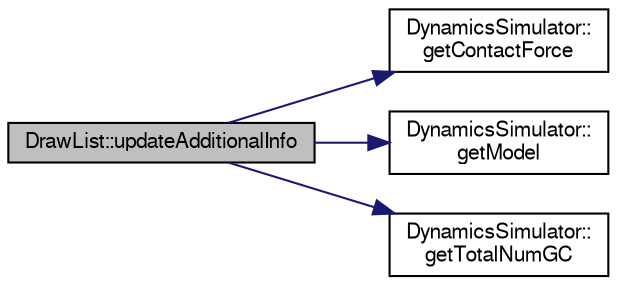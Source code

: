 digraph "DrawList::updateAdditionalInfo"
{
  edge [fontname="FreeSans",fontsize="10",labelfontname="FreeSans",labelfontsize="10"];
  node [fontname="FreeSans",fontsize="10",shape=record];
  rankdir="LR";
  Node1 [label="DrawList::updateAdditionalInfo",height=0.2,width=0.4,color="black", fillcolor="grey75", style="filled", fontcolor="black"];
  Node1 -> Node2 [color="midnightblue",fontsize="10",style="solid",fontname="FreeSans"];
  Node2 [label="DynamicsSimulator::\lgetContactForce",height=0.2,width=0.4,color="black", fillcolor="white", style="filled",URL="$d7/d9c/class_dynamics_simulator.html#a9afb9649511f0eb19f953bf470d80252"];
  Node1 -> Node3 [color="midnightblue",fontsize="10",style="solid",fontname="FreeSans"];
  Node3 [label="DynamicsSimulator::\lgetModel",height=0.2,width=0.4,color="black", fillcolor="white", style="filled",URL="$d7/d9c/class_dynamics_simulator.html#a560cb59e43a731fd2a8bb4f54b4086bd"];
  Node1 -> Node4 [color="midnightblue",fontsize="10",style="solid",fontname="FreeSans"];
  Node4 [label="DynamicsSimulator::\lgetTotalNumGC",height=0.2,width=0.4,color="black", fillcolor="white", style="filled",URL="$d7/d9c/class_dynamics_simulator.html#a2b183b6e004182044db7e31eb807e6f4"];
}
